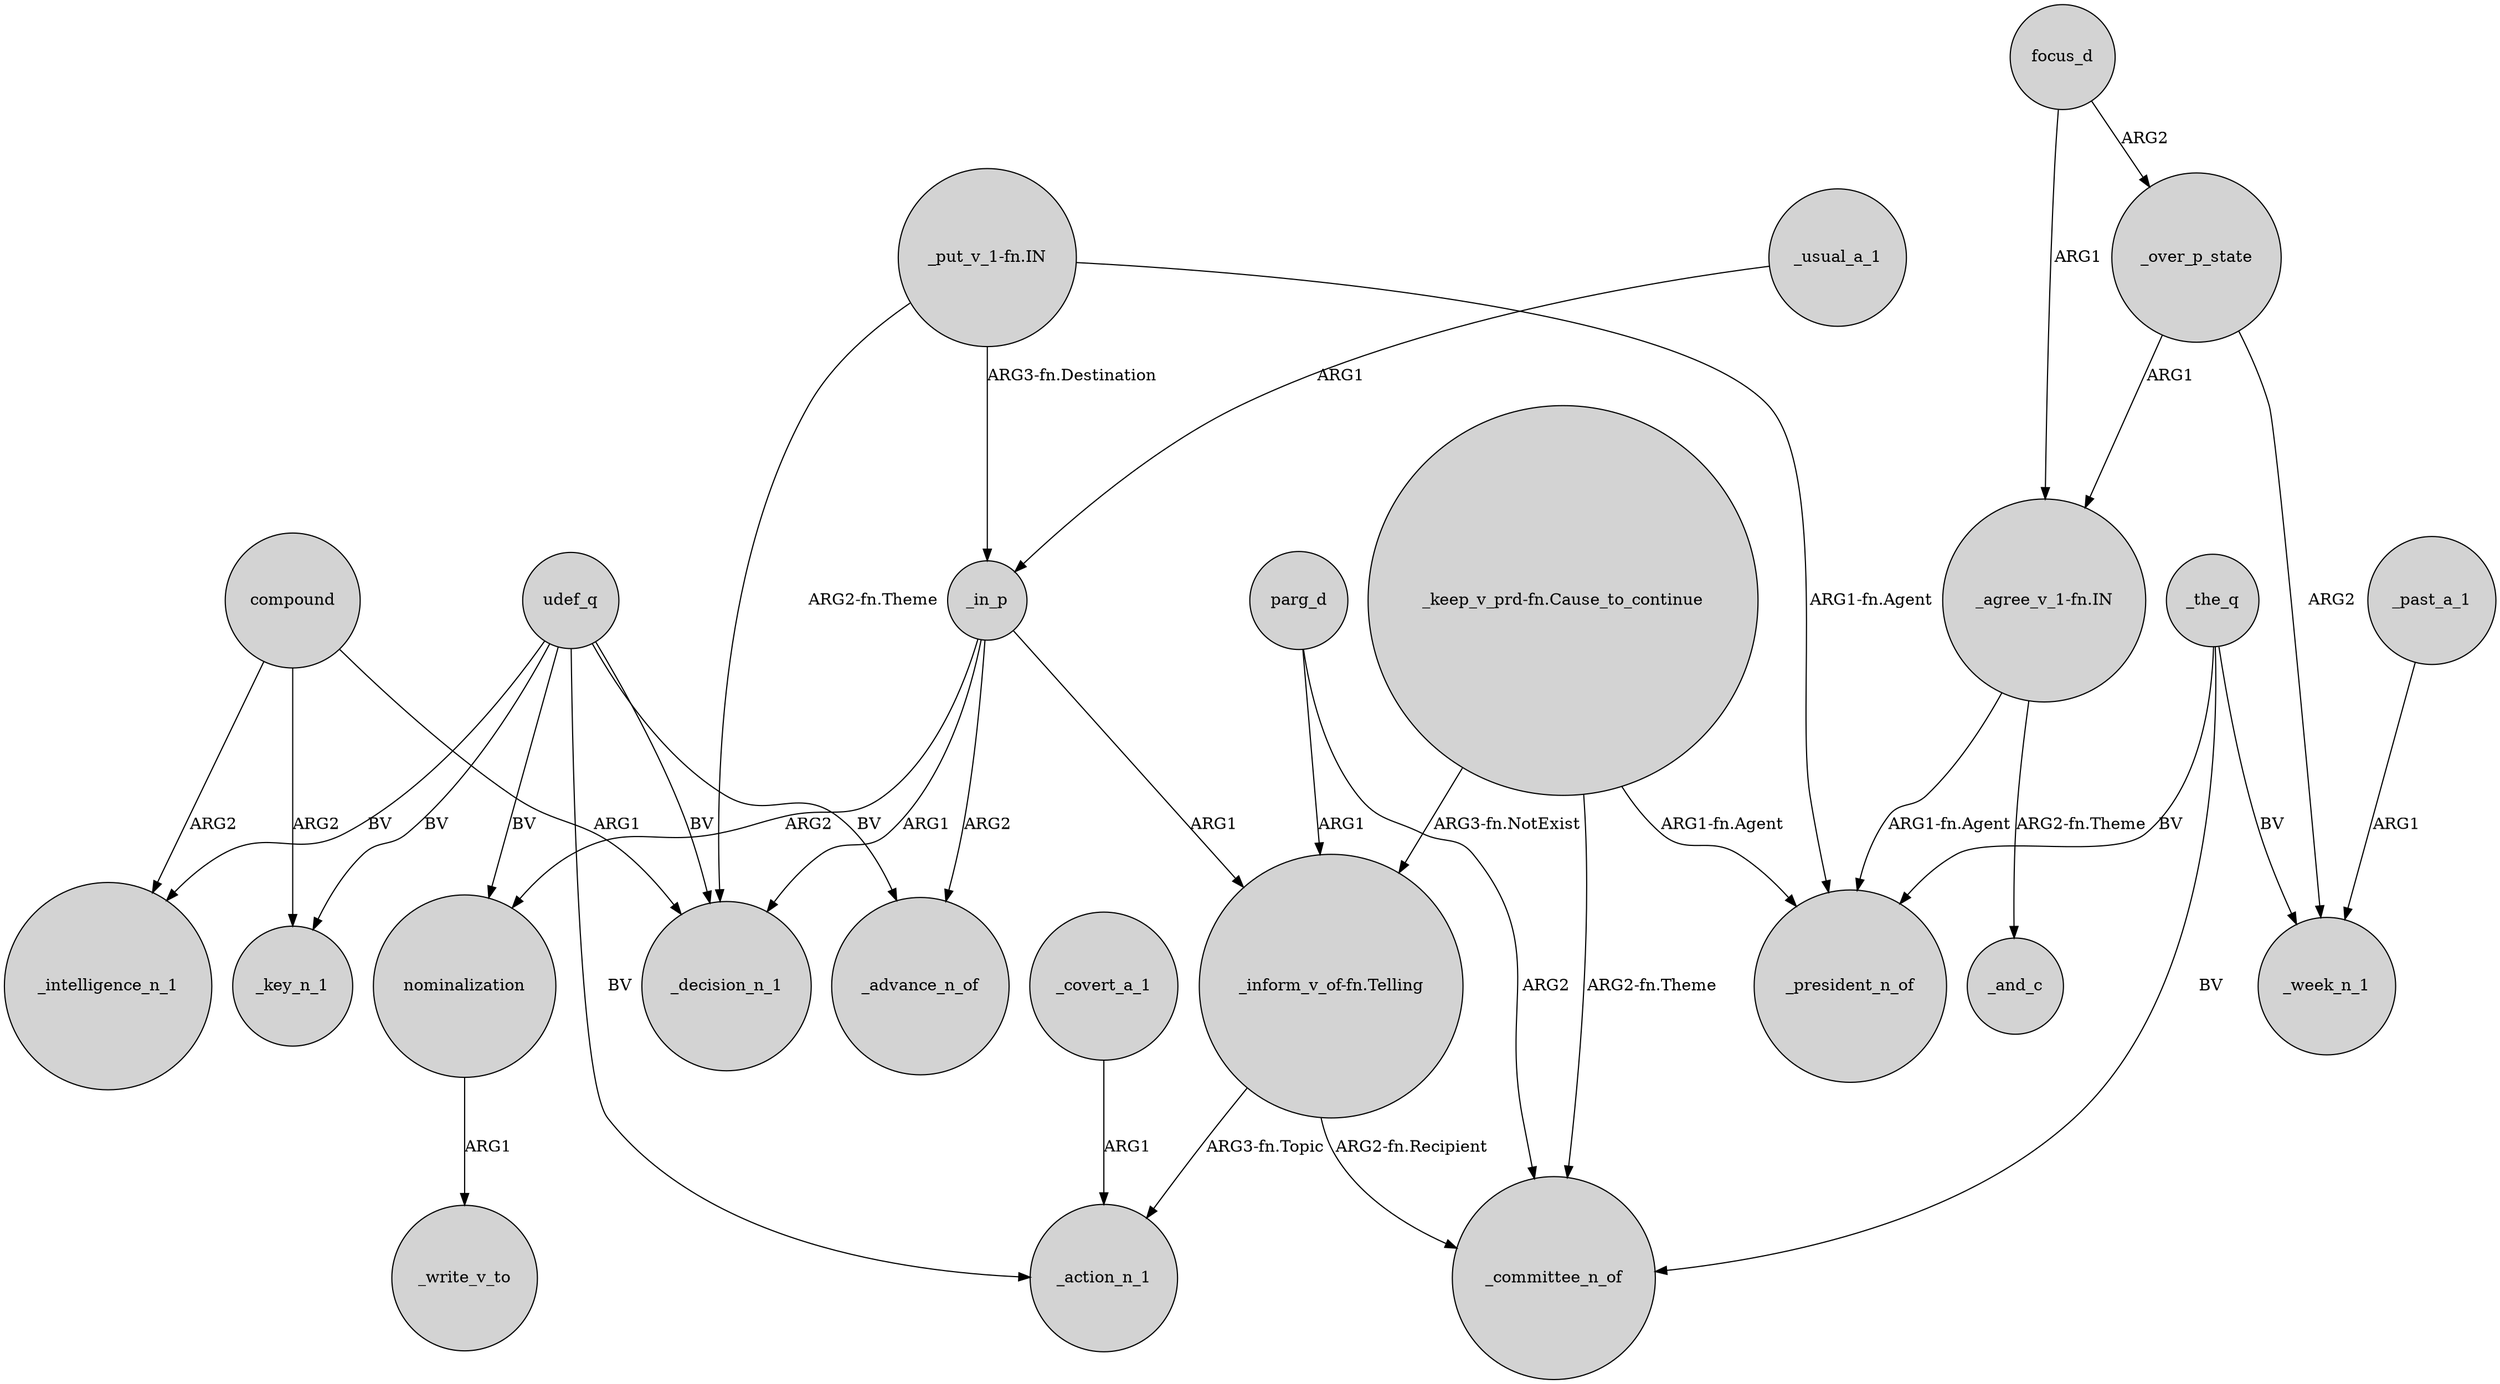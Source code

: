digraph {
	node [shape=circle style=filled]
	compound -> _decision_n_1 [label=ARG1]
	compound -> _intelligence_n_1 [label=ARG2]
	compound -> _key_n_1 [label=ARG2]
	udef_q -> _advance_n_of [label=BV]
	"_put_v_1-fn.IN" -> _president_n_of [label="ARG1-fn.Agent"]
	_past_a_1 -> _week_n_1 [label=ARG1]
	"_agree_v_1-fn.IN" -> _and_c [label="ARG2-fn.Theme"]
	udef_q -> _key_n_1 [label=BV]
	focus_d -> _over_p_state [label=ARG2]
	"_inform_v_of-fn.Telling" -> _action_n_1 [label="ARG3-fn.Topic"]
	"_put_v_1-fn.IN" -> _decision_n_1 [label="ARG2-fn.Theme"]
	"_put_v_1-fn.IN" -> _in_p [label="ARG3-fn.Destination"]
	_the_q -> _committee_n_of [label=BV]
	"_keep_v_prd-fn.Cause_to_continue" -> _committee_n_of [label="ARG2-fn.Theme"]
	parg_d -> "_inform_v_of-fn.Telling" [label=ARG1]
	_over_p_state -> _week_n_1 [label=ARG2]
	"_keep_v_prd-fn.Cause_to_continue" -> "_inform_v_of-fn.Telling" [label="ARG3-fn.NotExist"]
	_in_p -> _advance_n_of [label=ARG2]
	udef_q -> _intelligence_n_1 [label=BV]
	_the_q -> _week_n_1 [label=BV]
	_over_p_state -> "_agree_v_1-fn.IN" [label=ARG1]
	_the_q -> _president_n_of [label=BV]
	_in_p -> _decision_n_1 [label=ARG1]
	"_agree_v_1-fn.IN" -> _president_n_of [label="ARG1-fn.Agent"]
	udef_q -> nominalization [label=BV]
	"_keep_v_prd-fn.Cause_to_continue" -> _president_n_of [label="ARG1-fn.Agent"]
	nominalization -> _write_v_to [label=ARG1]
	udef_q -> _decision_n_1 [label=BV]
	_usual_a_1 -> _in_p [label=ARG1]
	udef_q -> _action_n_1 [label=BV]
	_in_p -> nominalization [label=ARG2]
	"_inform_v_of-fn.Telling" -> _committee_n_of [label="ARG2-fn.Recipient"]
	focus_d -> "_agree_v_1-fn.IN" [label=ARG1]
	_in_p -> "_inform_v_of-fn.Telling" [label=ARG1]
	_covert_a_1 -> _action_n_1 [label=ARG1]
	parg_d -> _committee_n_of [label=ARG2]
}
